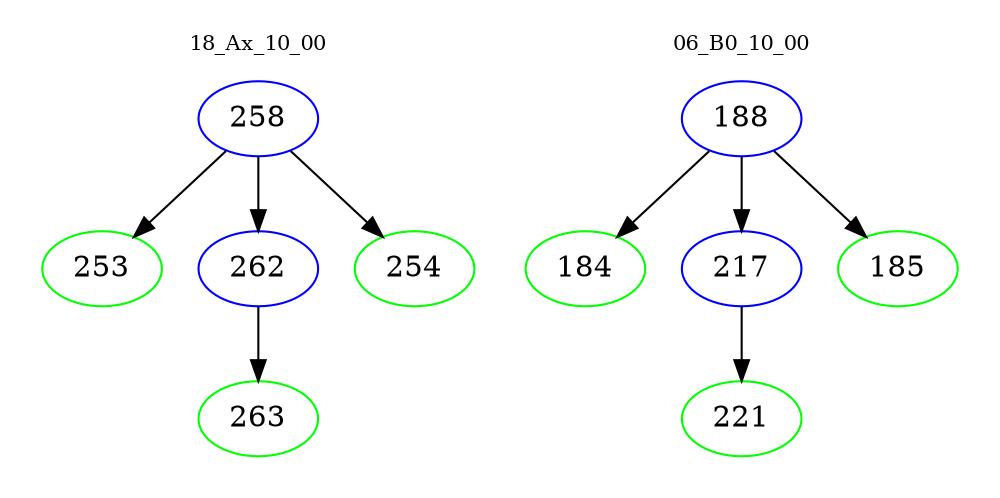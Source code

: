 digraph{
subgraph cluster_0 {
color = white
label = "18_Ax_10_00";
fontsize=10;
T0_258 [label="258", color="blue"]
T0_258 -> T0_253 [color="black"]
T0_253 [label="253", color="green"]
T0_258 -> T0_262 [color="black"]
T0_262 [label="262", color="blue"]
T0_262 -> T0_263 [color="black"]
T0_263 [label="263", color="green"]
T0_258 -> T0_254 [color="black"]
T0_254 [label="254", color="green"]
}
subgraph cluster_1 {
color = white
label = "06_B0_10_00";
fontsize=10;
T1_188 [label="188", color="blue"]
T1_188 -> T1_184 [color="black"]
T1_184 [label="184", color="green"]
T1_188 -> T1_217 [color="black"]
T1_217 [label="217", color="blue"]
T1_217 -> T1_221 [color="black"]
T1_221 [label="221", color="green"]
T1_188 -> T1_185 [color="black"]
T1_185 [label="185", color="green"]
}
}
